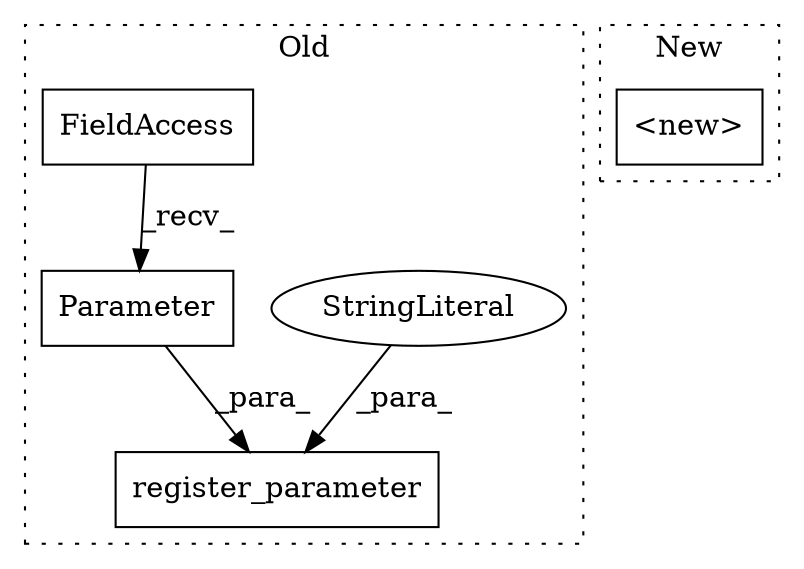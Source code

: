 digraph G {
subgraph cluster0 {
1 [label="register_parameter" a="32" s="475,573" l="19,1" shape="box"];
3 [label="StringLiteral" a="45" s="494" l="14" shape="ellipse"];
4 [label="Parameter" a="32" s="518,572" l="10,1" shape="box"];
5 [label="FieldAccess" a="22" s="509" l="8" shape="box"];
label = "Old";
style="dotted";
}
subgraph cluster1 {
2 [label="<new>" a="46" s="284,306" l="6,2" shape="box"];
label = "New";
style="dotted";
}
3 -> 1 [label="_para_"];
4 -> 1 [label="_para_"];
5 -> 4 [label="_recv_"];
}